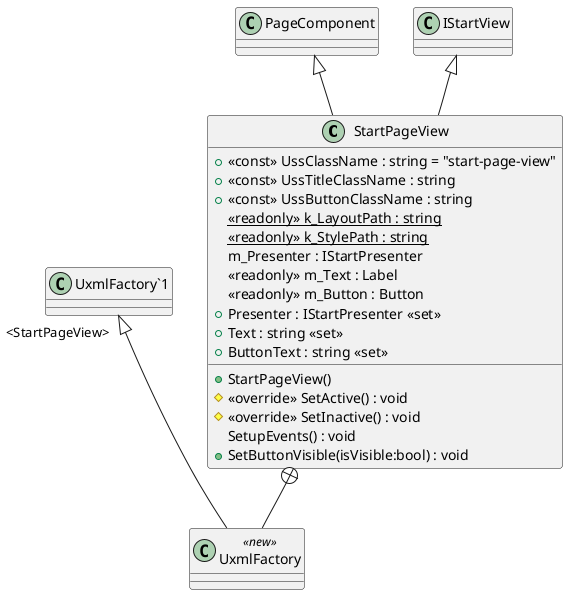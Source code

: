 @startuml
class StartPageView {
    + <<const>> UssClassName : string = "start-page-view"
    + <<const>> UssTitleClassName : string
    + <<const>> UssButtonClassName : string
    {static} <<readonly>> k_LayoutPath : string
    {static} <<readonly>> k_StylePath : string
    m_Presenter : IStartPresenter
    <<readonly>> m_Text : Label
    <<readonly>> m_Button : Button
    + StartPageView()
    + Presenter : IStartPresenter <<set>>
    # <<override>> SetActive() : void
    # <<override>> SetInactive() : void
    SetupEvents() : void
    + Text : string <<set>>
    + ButtonText : string <<set>>
    + SetButtonVisible(isVisible:bool) : void
}
class UxmlFactory <<new>> {
}
PageComponent <|-- StartPageView
IStartView <|-- StartPageView
StartPageView +-- UxmlFactory
"UxmlFactory`1" "<StartPageView>" <|-- UxmlFactory
@enduml
